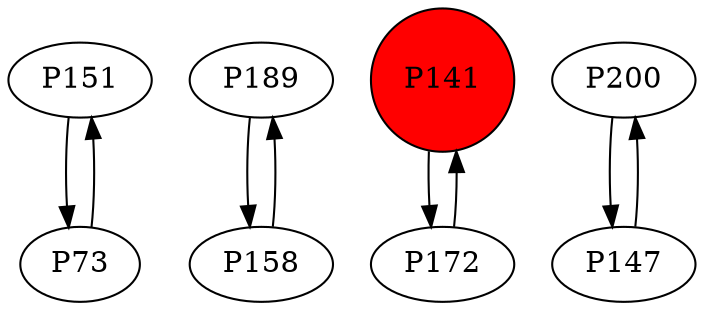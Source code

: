 digraph {
	P151 -> P73
	P73 -> P151
	P189 -> P158
	P158 -> P189
	P141 -> P172
	P172 -> P141
	P200 -> P147
	P147 -> P200
	P141 [shape=circle]
	P141 [style=filled]
	P141 [fillcolor=red]
}